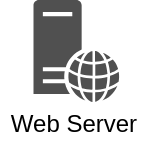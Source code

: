 <mxfile version="14.6.13" type="device"><diagram id="Q7Vz3SRZ3UGC-pWD7wrt" name="Seite-1"><mxGraphModel dx="1086" dy="966" grid="1" gridSize="10" guides="1" tooltips="1" connect="1" arrows="1" fold="1" page="1" pageScale="1" pageWidth="827" pageHeight="1169" math="0" shadow="0"><root><mxCell id="0"/><mxCell id="1" parent="0"/><mxCell id="D4ueT7dgZH0g9tys_dIg-1" value="" style="group" vertex="1" connectable="0" parent="1"><mxGeometry x="40" y="40" width="74.25" height="72" as="geometry"/></mxCell><mxCell id="D4ueT7dgZH0g9tys_dIg-2" value="Web Server" style="text;html=1;strokeColor=none;fillColor=none;align=center;verticalAlign=middle;whiteSpace=wrap;rounded=0;" vertex="1" parent="D4ueT7dgZH0g9tys_dIg-1"><mxGeometry y="52" width="74.25" height="20" as="geometry"/></mxCell><mxCell id="D4ueT7dgZH0g9tys_dIg-3" value="" style="pointerEvents=1;shadow=0;dashed=0;html=1;strokeColor=none;fillColor=#505050;labelPosition=center;verticalLabelPosition=bottom;verticalAlign=top;outlineConnect=0;align=center;shape=mxgraph.office.servers.web_server;aspect=fixed;" vertex="1" parent="D4ueT7dgZH0g9tys_dIg-1"><mxGeometry x="16.75" width="42.96" height="51" as="geometry"/></mxCell></root></mxGraphModel></diagram></mxfile>
